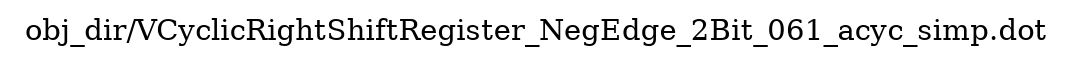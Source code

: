 digraph v3graph {
	graph	[label="obj_dir/VCyclicRightShiftRegister_NegEdge_2Bit_061_acyc_simp.dot",
		 labelloc=t, labeljust=l,
		 //size="7.5,10",
		 rankdir=TB];
}
